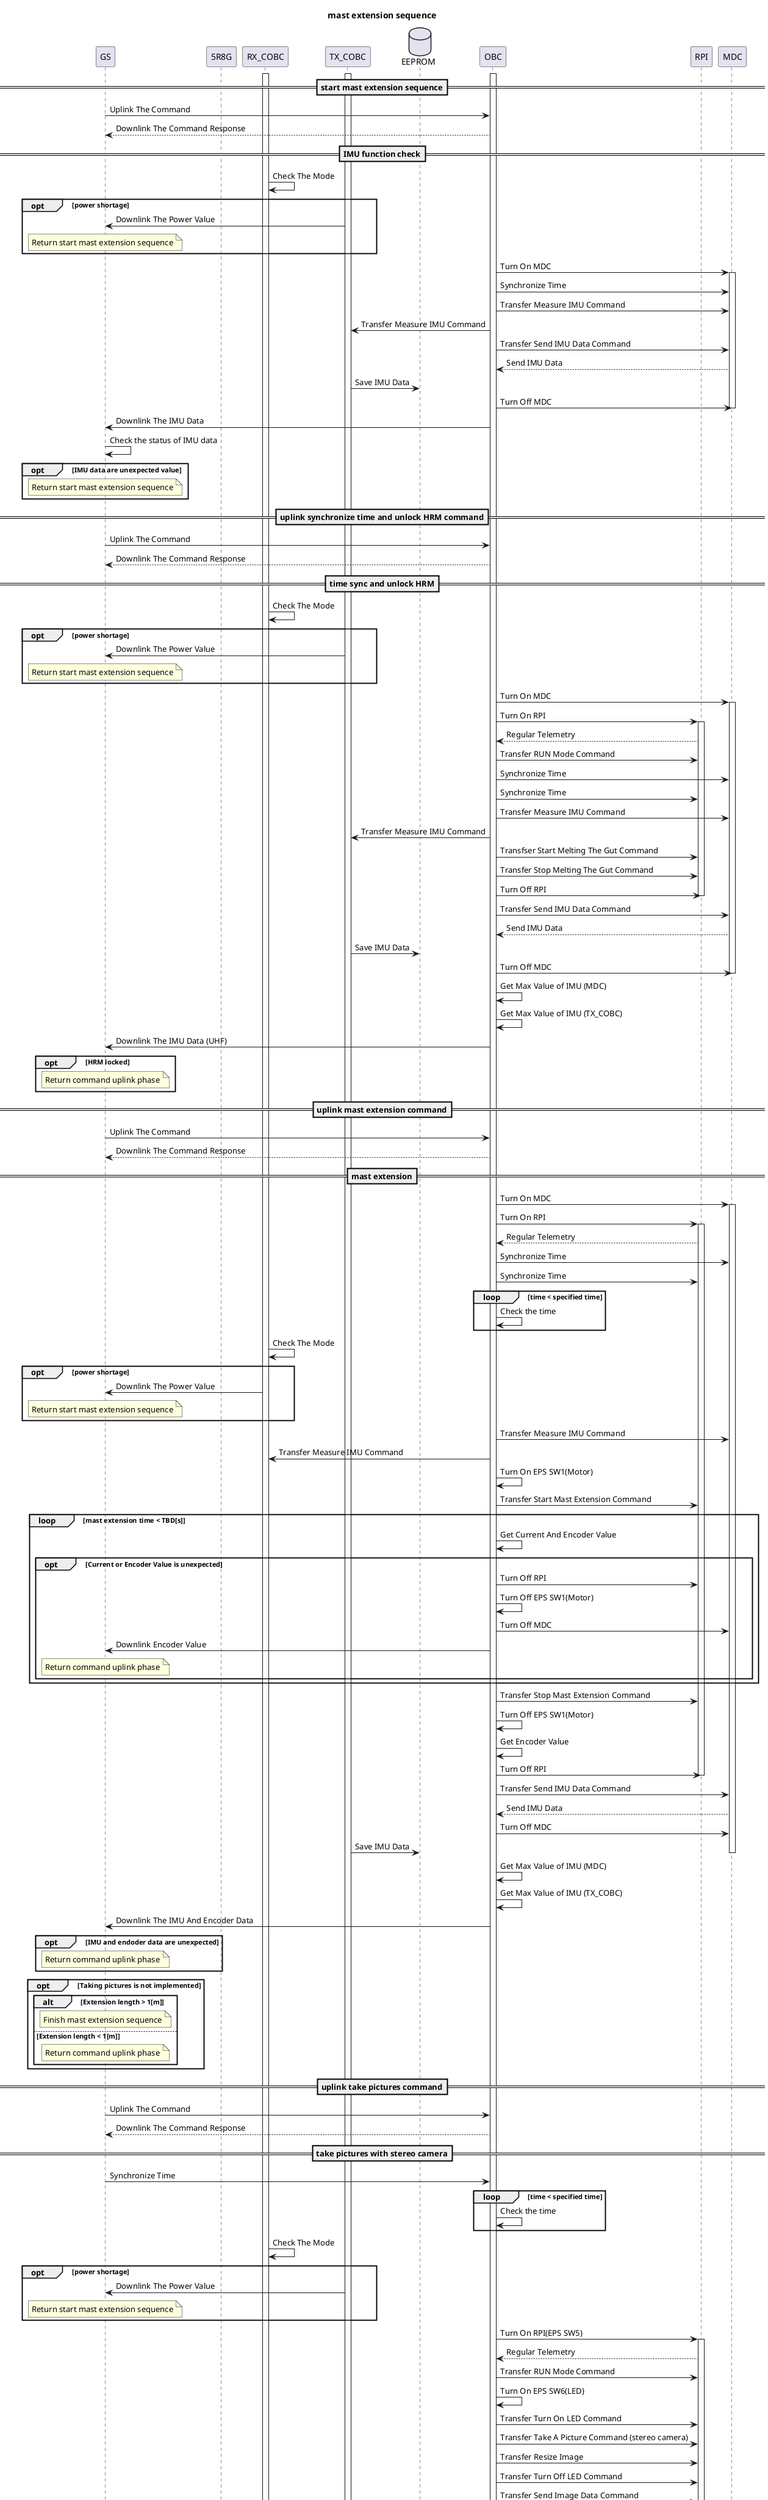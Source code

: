 @startuml
title mast extension sequence

participant GS
participant 5R8G
participant RX_COBC
participant TX_COBC
database EEPROM
participant OBC
participant RPI
participant MDC

activate RX_COBC
activate TX_COBC
activate OBC
==start mast extension sequence==
GS -> OBC           : Uplink The Command
OBC --> GS          : Downlink The Command Response
==IMU function check==
RX_COBC -> RX_COBC  : Check The Mode
opt power shortage
    TX_COBC -> GS   : Downlink The Power Value
    note over GS    : Return start mast extension sequence
end

OBC -> MDC          : Turn On MDC
activate MDC
OBC -> MDC          : Synchronize Time
OBC -> MDC          : Transfer Measure IMU Command
OBC -> TX_COBC      : Transfer Measure IMU Command
OBC -> MDC          : Transfer Send IMU Data Command
MDC --> OBC         : Send IMU Data
TX_COBC -> EEPROM   : Save IMU Data
OBC -> MDC          : Turn Off MDC
deactivate MDC
OBC -> GS           : Downlink The IMU Data
GS  -> GS           : Check the status of IMU data
opt IMU data are unexpected value
    note over GS    : Return start mast extension sequence
end

==uplink synchronize time and unlock HRM command==
GS -> OBC           : Uplink The Command
OBC --> GS          : Downlink The Command Response

==time sync and unlock HRM==
RX_COBC -> RX_COBC  : Check The Mode
opt power shortage
    TX_COBC -> GS   : Downlink The Power Value
    note over GS    : Return start mast extension sequence
end

OBC -> MDC          : Turn On MDC
activate MDC
OBC -> RPI          : Turn On RPI
activate RPI
RPI --> OBC         : Regular Telemetry
OBC -> RPI          : Transfer RUN Mode Command
OBC -> MDC          : Synchronize Time
OBC -> RPI          : Synchronize Time
OBC -> MDC          : Transfer Measure IMU Command
OBC -> TX_COBC      : Transfer Measure IMU Command
OBC -> RPI          : Transfser Start Melting The Gut Command
OBC -> RPI          : Transfer Stop Melting The Gut Command
OBC -> RPI          : Turn Off RPI
deactivate RPI

OBC -> MDC          : Transfer Send IMU Data Command
MDC --> OBC         : Send IMU Data
TX_COBC -> EEPROM   : Save IMU Data
OBC -> MDC          : Turn Off MDC
deactivate MDC

OBC -> OBC          : Get Max Value of IMU (MDC)
OBC -> OBC          : Get Max Value of IMU (TX_COBC)
OBC -> GS           : Downlink The IMU Data (UHF)

opt HRM locked
    note over GS    : Return command uplink phase
end

==uplink mast extension command==
GS -> OBC   : Uplink The Command
OBC --> GS   : Downlink The Command Response

==mast extension==
OBC -> MDC          : Turn On MDC
activate MDC
OBC -> RPI          : Turn On RPI
activate RPI
RPI --> OBC         : Regular Telemetry

OBC -> MDC          : Synchronize Time
OBC -> RPI          : Synchronize Time
loop time < specified time
    OBC -> OBC      : Check the time
end

RX_COBC -> RX_COBC  : Check The Mode
opt power shortage
    RX_COBC -> GS   : Downlink The Power Value
    note over GS    : Return start mast extension sequence
end

OBC -> MDC          : Transfer Measure IMU Command
OBC -> RX_COBC      : Transfer Measure IMU Command
OBC -> OBC          : Turn On EPS SW1(Motor)
OBC -> RPI          : Transfer Start Mast Extension Command
loop mast extension time < TBD[s]
    OBC -> OBC      : Get Current And Encoder Value
    opt Current or Encoder Value is unexpected
        OBC -> RPI  : Turn Off RPI
        OBC -> OBC  : Turn Off EPS SW1(Motor)
        OBC -> MDC  : Turn Off MDC
        OBC -> GS   : Downlink Encoder Value
        note over GS    : Return command uplink phase
    end
end

OBC -> RPI          : Transfer Stop Mast Extension Command
OBC -> OBC          : Turn Off EPS SW1(Motor)
OBC -> OBC          : Get Encoder Value
OBC -> RPI          : Turn Off RPI
deactivate RPI
OBC -> MDC          : Transfer Send IMU Data Command
MDC --> OBC         : Send IMU Data
OBC -> MDC          : Turn Off MDC
TX_COBC -> EEPROM   : Save IMU Data
deactivate MDC

OBC -> OBC          : Get Max Value of IMU (MDC)
OBC -> OBC          : Get Max Value of IMU (TX_COBC)

OBC -> GS   : Downlink The IMU And Encoder Data
opt IMU and endoder data are unexpected
    note over GS    : Return command uplink phase
end

opt Taking pictures is not implemented
    alt Extension length > 1[m]
        note over GS    : Finish mast extension sequence
    else Extension length < 1[m]
        note over GS    : Return command uplink phase
    end
end

==uplink take pictures command==
GS -> OBC           : Uplink The Command
OBC --> GS          : Downlink The Command Response

==take pictures with stereo camera==
GS -> OBC           : Synchronize Time
loop time < specified time
    OBC -> OBC      : Check the time
end

RX_COBC -> RX_COBC  : Check The Mode
opt power shortage
    TX_COBC -> GS   : Downlink The Power Value
    note over GS    : Return start mast extension sequence
end

OBC -> RPI          : Turn On RPI(EPS SW5)
activate RPI
RPI --> OBC         : Regular Telemetry
OBC -> RPI          : Transfer RUN Mode Command
OBC -> OBC          : Turn On EPS SW6(LED)
OBC -> RPI          : Transfer Turn On LED Command
OBC -> RPI          : Transfer Take A Picture Command (stereo camera)
OBC -> RPI          : Transfer Resize Image
OBC -> RPI          : Transfer Turn Off LED Command
OBC -> RPI          : Transfer Send Image Data Command
RPI --> OBC         : Send Image Data (original and resized)
OBC -> OBC          : Turn Off EPS SW6(LED)
OBC -> RPI          : RPI POWER OFF Command

deactivate RPI
OBC -> GS           : Downlink The Tmage Data
alt Extension length > 1[m]
    note over GS    : Finish mast extension sequence
else Extension length < 1[m]
    note over GS    : Return mast extension command uplink phase
end

@enduml